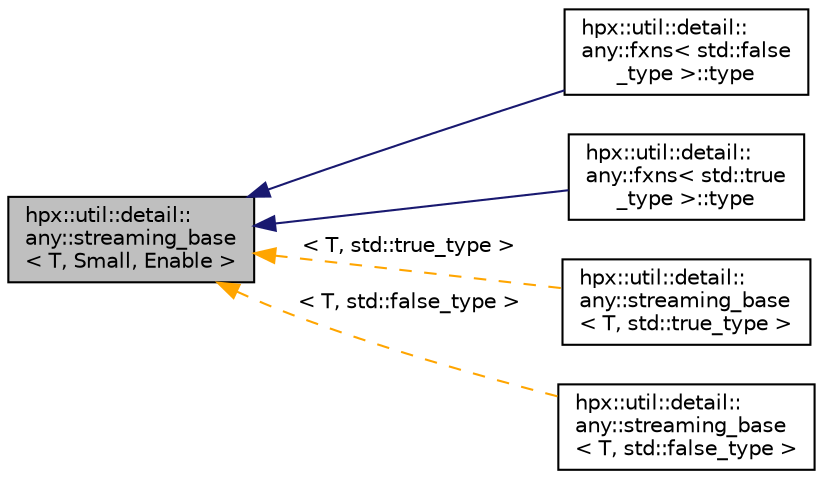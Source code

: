 digraph "hpx::util::detail::any::streaming_base&lt; T, Small, Enable &gt;"
{
  edge [fontname="Helvetica",fontsize="10",labelfontname="Helvetica",labelfontsize="10"];
  node [fontname="Helvetica",fontsize="10",shape=record];
  rankdir="LR";
  Node0 [label="hpx::util::detail::\lany::streaming_base\l\< T, Small, Enable \>",height=0.2,width=0.4,color="black", fillcolor="grey75", style="filled", fontcolor="black"];
  Node0 -> Node1 [dir="back",color="midnightblue",fontsize="10",style="solid",fontname="Helvetica"];
  Node1 [label="hpx::util::detail::\lany::fxns\< std::false\l_type \>::type",height=0.2,width=0.4,color="black", fillcolor="white", style="filled",URL="$dd/daf/structhpx_1_1util_1_1detail_1_1any_1_1fxns_3_01std_1_1false__type_01_4_1_1type.html"];
  Node0 -> Node2 [dir="back",color="midnightblue",fontsize="10",style="solid",fontname="Helvetica"];
  Node2 [label="hpx::util::detail::\lany::fxns\< std::true\l_type \>::type",height=0.2,width=0.4,color="black", fillcolor="white", style="filled",URL="$d3/d3a/structhpx_1_1util_1_1detail_1_1any_1_1fxns_3_01std_1_1true__type_01_4_1_1type.html"];
  Node0 -> Node3 [dir="back",color="orange",fontsize="10",style="dashed",label=" \< T, std::true_type \>" ,fontname="Helvetica"];
  Node3 [label="hpx::util::detail::\lany::streaming_base\l\< T, std::true_type \>",height=0.2,width=0.4,color="black", fillcolor="white", style="filled",URL="$d8/d59/structhpx_1_1util_1_1detail_1_1any_1_1streaming__base.html"];
  Node0 -> Node4 [dir="back",color="orange",fontsize="10",style="dashed",label=" \< T, std::false_type \>" ,fontname="Helvetica"];
  Node4 [label="hpx::util::detail::\lany::streaming_base\l\< T, std::false_type \>",height=0.2,width=0.4,color="black", fillcolor="white", style="filled",URL="$d8/d59/structhpx_1_1util_1_1detail_1_1any_1_1streaming__base.html"];
}
